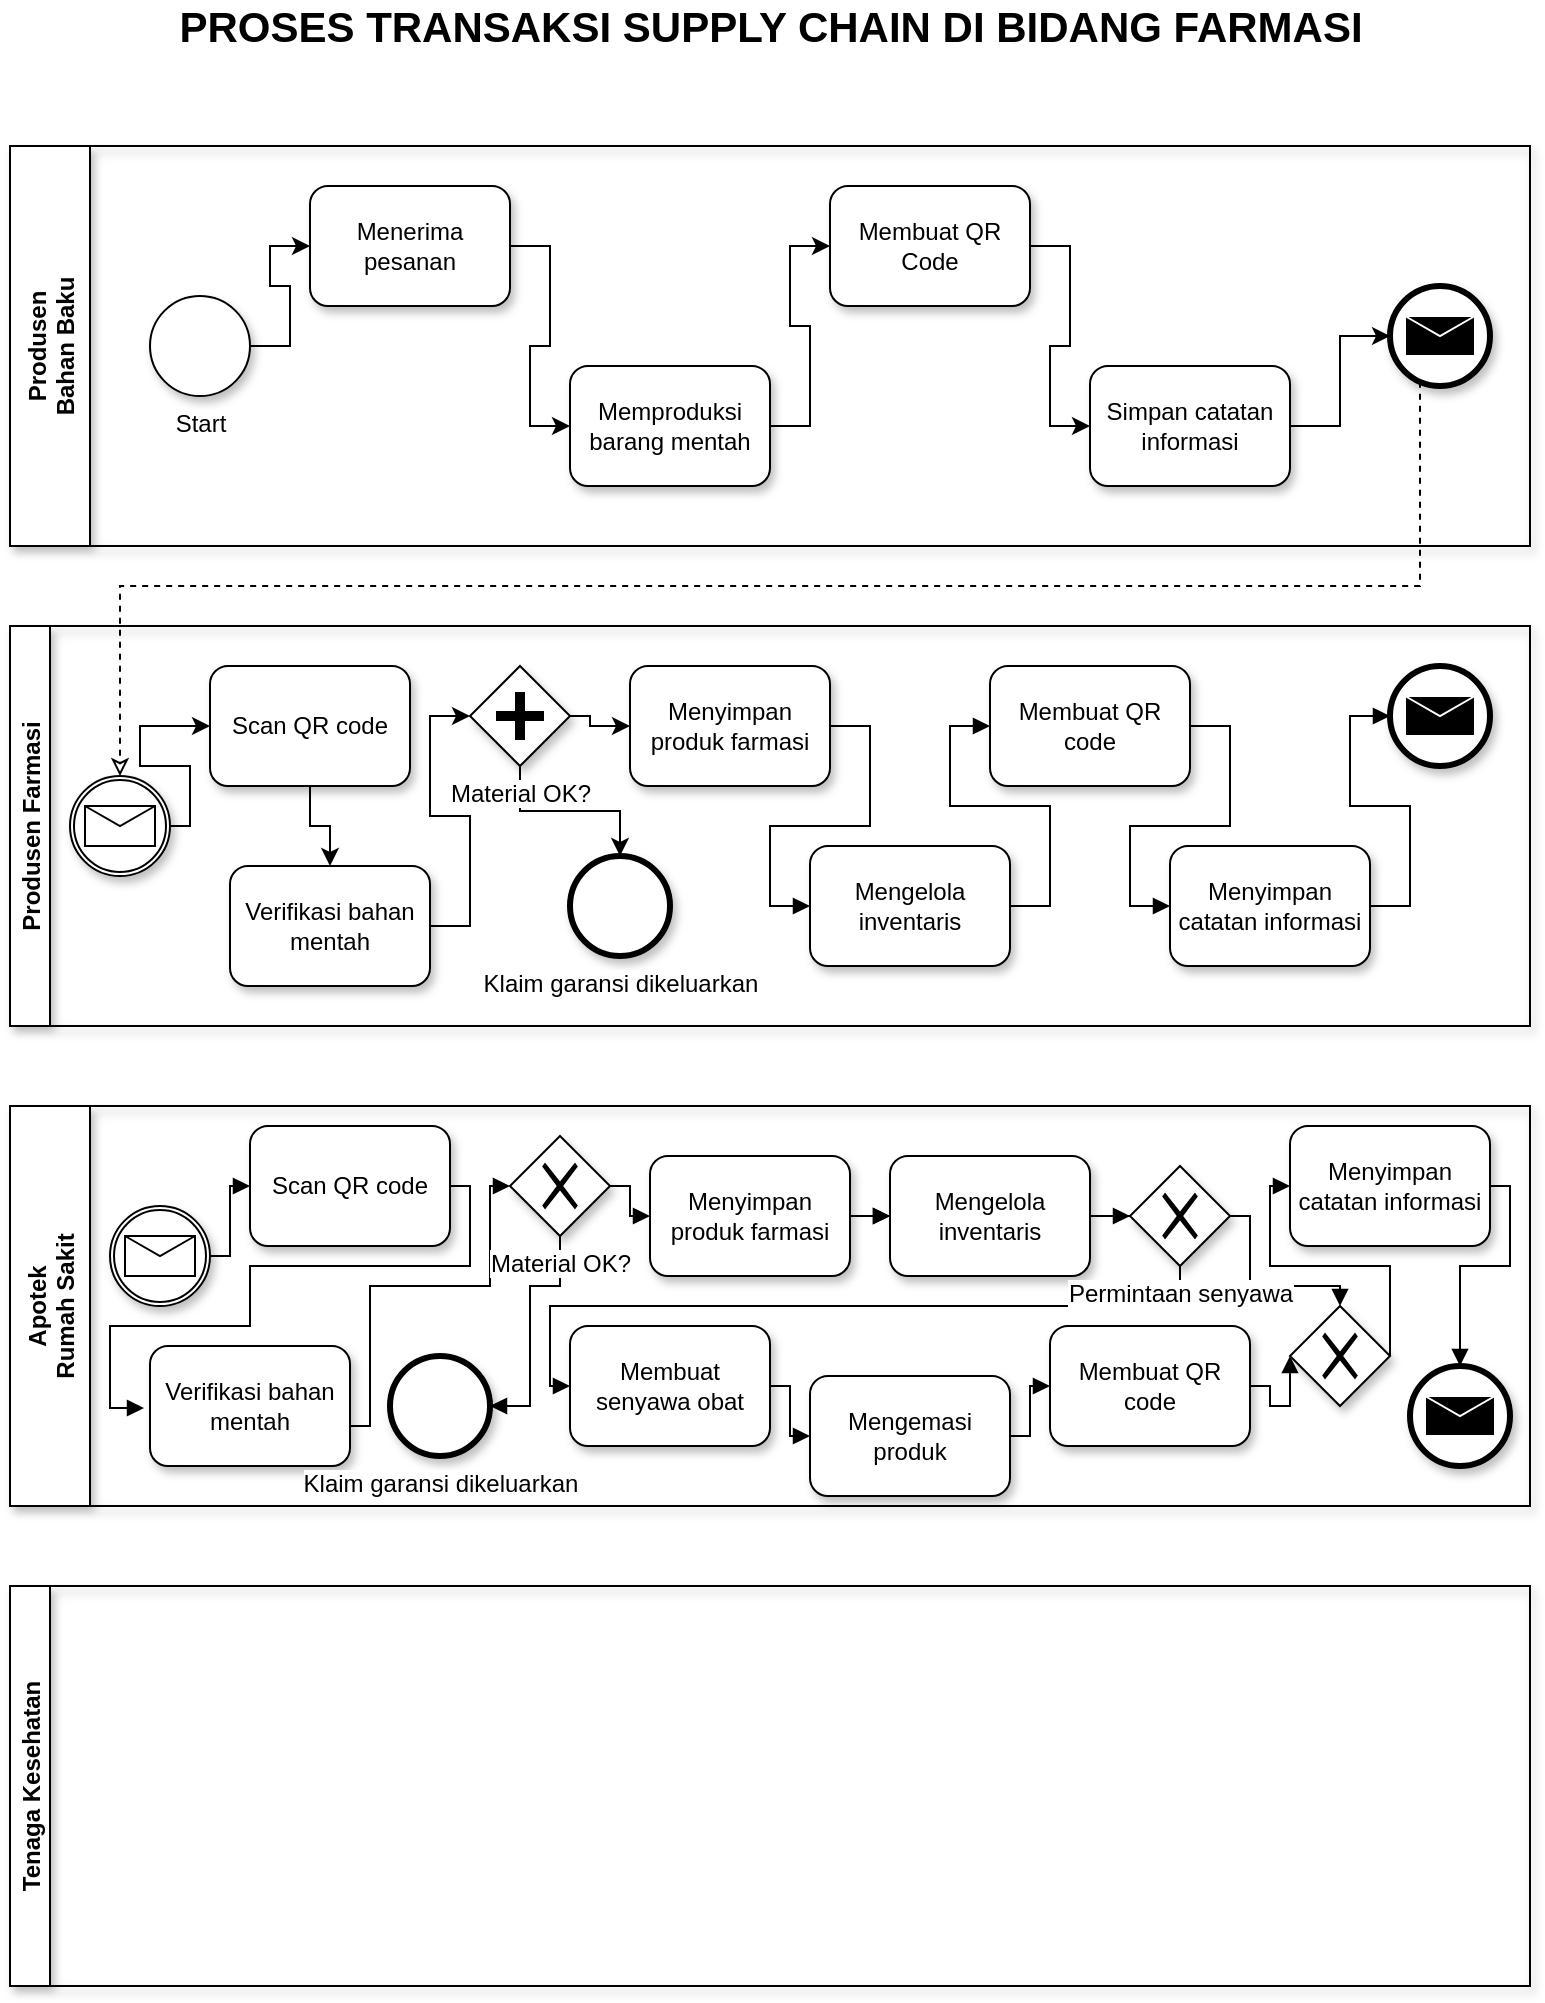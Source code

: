 <mxfile version="13.7.3" type="github">
  <diagram id="F-RFFmZH9w4QIyTJf53x" name="Page-1">
    <mxGraphModel dx="723" dy="379" grid="1" gridSize="10" guides="1" tooltips="1" connect="1" arrows="1" fold="1" page="1" pageScale="1" pageWidth="850" pageHeight="1100" math="0" shadow="0">
      <root>
        <mxCell id="0" />
        <mxCell id="1" parent="0" />
        <mxCell id="js7K2ZC_KKVjjp7KWJBL-1" value="Produsen &#xa;Bahan Baku" style="swimlane;startSize=40;horizontal=0;shadow=1;" vertex="1" parent="1">
          <mxGeometry x="40" y="120" width="760" height="200" as="geometry" />
        </mxCell>
        <mxCell id="js7K2ZC_KKVjjp7KWJBL-2" value="Produsen Farmasi" style="swimlane;startSize=20;horizontal=0;shadow=1;" vertex="1" parent="1">
          <mxGeometry x="40" y="360" width="760" height="200" as="geometry" />
        </mxCell>
        <mxCell id="js7K2ZC_KKVjjp7KWJBL-3" value="Apotek &#xa;Rumah Sakit" style="swimlane;startSize=40;horizontal=0;shadow=1;" vertex="1" parent="1">
          <mxGeometry x="40" y="600" width="760" height="200" as="geometry" />
        </mxCell>
        <mxCell id="js7K2ZC_KKVjjp7KWJBL-4" value="Tenaga Kesehatan" style="swimlane;startSize=20;horizontal=0;shadow=1;" vertex="1" parent="1">
          <mxGeometry x="40" y="840" width="760" height="200" as="geometry" />
        </mxCell>
        <mxCell id="js7K2ZC_KKVjjp7KWJBL-5" value="&lt;font style=&quot;font-size: 21px&quot;&gt;&lt;b&gt;PROSES TRANSAKSI SUPPLY CHAIN DI BIDANG FARMASI&lt;br&gt;&lt;/b&gt;&lt;/font&gt;" style="text;html=1;align=center;verticalAlign=middle;resizable=0;points=[];autosize=1;" vertex="1" parent="1">
          <mxGeometry x="60" y="50" width="720" height="20" as="geometry" />
        </mxCell>
        <mxCell id="js7K2ZC_KKVjjp7KWJBL-12" style="edgeStyle=orthogonalEdgeStyle;rounded=0;orthogonalLoop=1;jettySize=auto;html=1;endArrow=classic;endFill=1;" edge="1" parent="1" source="js7K2ZC_KKVjjp7KWJBL-6" target="js7K2ZC_KKVjjp7KWJBL-7">
          <mxGeometry relative="1" as="geometry">
            <Array as="points">
              <mxPoint x="180" y="220" />
              <mxPoint x="180" y="190" />
              <mxPoint x="170" y="190" />
              <mxPoint x="170" y="170" />
            </Array>
          </mxGeometry>
        </mxCell>
        <mxCell id="js7K2ZC_KKVjjp7KWJBL-6" value="Start" style="shape=mxgraph.bpmn.shape;html=1;verticalLabelPosition=bottom;labelBackgroundColor=#ffffff;verticalAlign=top;align=center;perimeter=ellipsePerimeter;outlineConnect=0;outline=standard;symbol=general;shadow=1;" vertex="1" parent="1">
          <mxGeometry x="110" y="195" width="50" height="50" as="geometry" />
        </mxCell>
        <mxCell id="js7K2ZC_KKVjjp7KWJBL-13" style="edgeStyle=orthogonalEdgeStyle;rounded=0;orthogonalLoop=1;jettySize=auto;html=1;entryX=0;entryY=0.5;entryDx=0;entryDy=0;endArrow=classic;endFill=1;" edge="1" parent="1" source="js7K2ZC_KKVjjp7KWJBL-7" target="js7K2ZC_KKVjjp7KWJBL-8">
          <mxGeometry relative="1" as="geometry" />
        </mxCell>
        <mxCell id="js7K2ZC_KKVjjp7KWJBL-7" value="Menerima pesanan" style="shape=ext;rounded=1;html=1;whiteSpace=wrap;shadow=1;" vertex="1" parent="1">
          <mxGeometry x="190" y="140" width="100" height="60" as="geometry" />
        </mxCell>
        <mxCell id="js7K2ZC_KKVjjp7KWJBL-16" style="edgeStyle=orthogonalEdgeStyle;rounded=0;orthogonalLoop=1;jettySize=auto;html=1;entryX=0;entryY=0.5;entryDx=0;entryDy=0;endArrow=classic;endFill=1;" edge="1" parent="1" source="js7K2ZC_KKVjjp7KWJBL-8" target="js7K2ZC_KKVjjp7KWJBL-9">
          <mxGeometry relative="1" as="geometry" />
        </mxCell>
        <mxCell id="js7K2ZC_KKVjjp7KWJBL-8" value="Memproduksi barang mentah" style="shape=ext;rounded=1;html=1;whiteSpace=wrap;shadow=1;" vertex="1" parent="1">
          <mxGeometry x="320" y="230" width="100" height="60" as="geometry" />
        </mxCell>
        <mxCell id="js7K2ZC_KKVjjp7KWJBL-17" style="edgeStyle=orthogonalEdgeStyle;rounded=0;orthogonalLoop=1;jettySize=auto;html=1;entryX=0;entryY=0.5;entryDx=0;entryDy=0;endArrow=classic;endFill=1;" edge="1" parent="1" source="js7K2ZC_KKVjjp7KWJBL-9" target="js7K2ZC_KKVjjp7KWJBL-10">
          <mxGeometry relative="1" as="geometry" />
        </mxCell>
        <mxCell id="js7K2ZC_KKVjjp7KWJBL-9" value="Membuat QR Code" style="shape=ext;rounded=1;html=1;whiteSpace=wrap;shadow=1;" vertex="1" parent="1">
          <mxGeometry x="450" y="140" width="100" height="60" as="geometry" />
        </mxCell>
        <mxCell id="js7K2ZC_KKVjjp7KWJBL-18" style="edgeStyle=orthogonalEdgeStyle;rounded=0;orthogonalLoop=1;jettySize=auto;html=1;endArrow=classic;endFill=1;" edge="1" parent="1" source="js7K2ZC_KKVjjp7KWJBL-10" target="js7K2ZC_KKVjjp7KWJBL-11">
          <mxGeometry relative="1" as="geometry" />
        </mxCell>
        <mxCell id="js7K2ZC_KKVjjp7KWJBL-10" value="Simpan catatan informasi" style="shape=ext;rounded=1;html=1;whiteSpace=wrap;shadow=1;" vertex="1" parent="1">
          <mxGeometry x="580" y="230" width="100" height="60" as="geometry" />
        </mxCell>
        <mxCell id="js7K2ZC_KKVjjp7KWJBL-62" style="edgeStyle=orthogonalEdgeStyle;rounded=0;orthogonalLoop=1;jettySize=auto;html=1;endArrow=classic;endFill=0;dashed=1;" edge="1" parent="1" source="js7K2ZC_KKVjjp7KWJBL-11" target="js7K2ZC_KKVjjp7KWJBL-19">
          <mxGeometry relative="1" as="geometry">
            <Array as="points">
              <mxPoint x="745" y="340" />
              <mxPoint x="95" y="340" />
            </Array>
          </mxGeometry>
        </mxCell>
        <mxCell id="js7K2ZC_KKVjjp7KWJBL-11" value="" style="shape=mxgraph.bpmn.shape;html=1;verticalLabelPosition=bottom;labelBackgroundColor=#ffffff;verticalAlign=top;align=center;perimeter=ellipsePerimeter;outlineConnect=0;outline=end;symbol=message;shadow=1;" vertex="1" parent="1">
          <mxGeometry x="730" y="190" width="50" height="50" as="geometry" />
        </mxCell>
        <mxCell id="js7K2ZC_KKVjjp7KWJBL-35" style="edgeStyle=orthogonalEdgeStyle;rounded=0;orthogonalLoop=1;jettySize=auto;html=1;endArrow=classic;endFill=1;" edge="1" parent="1" source="js7K2ZC_KKVjjp7KWJBL-19" target="js7K2ZC_KKVjjp7KWJBL-20">
          <mxGeometry relative="1" as="geometry">
            <Array as="points">
              <mxPoint x="130" y="460" />
              <mxPoint x="130" y="430" />
              <mxPoint x="105" y="430" />
              <mxPoint x="105" y="410" />
            </Array>
          </mxGeometry>
        </mxCell>
        <mxCell id="js7K2ZC_KKVjjp7KWJBL-19" value="" style="shape=mxgraph.bpmn.shape;html=1;verticalLabelPosition=bottom;labelBackgroundColor=#ffffff;verticalAlign=top;align=center;perimeter=ellipsePerimeter;outlineConnect=0;outline=catching;symbol=message;shadow=1;" vertex="1" parent="1">
          <mxGeometry x="70" y="435" width="50" height="50" as="geometry" />
        </mxCell>
        <mxCell id="js7K2ZC_KKVjjp7KWJBL-36" style="edgeStyle=orthogonalEdgeStyle;rounded=0;orthogonalLoop=1;jettySize=auto;html=1;endArrow=classic;endFill=1;" edge="1" parent="1" source="js7K2ZC_KKVjjp7KWJBL-20" target="js7K2ZC_KKVjjp7KWJBL-27">
          <mxGeometry relative="1" as="geometry" />
        </mxCell>
        <mxCell id="js7K2ZC_KKVjjp7KWJBL-20" value="Scan QR code" style="shape=ext;rounded=1;html=1;whiteSpace=wrap;shadow=1;" vertex="1" parent="1">
          <mxGeometry x="140" y="380" width="100" height="60" as="geometry" />
        </mxCell>
        <mxCell id="js7K2ZC_KKVjjp7KWJBL-38" style="edgeStyle=orthogonalEdgeStyle;rounded=0;orthogonalLoop=1;jettySize=auto;html=1;endArrow=classic;endFill=1;entryX=0;entryY=0.5;entryDx=0;entryDy=0;" edge="1" parent="1" source="js7K2ZC_KKVjjp7KWJBL-24" target="js7K2ZC_KKVjjp7KWJBL-28">
          <mxGeometry relative="1" as="geometry">
            <Array as="points">
              <mxPoint x="330" y="405" />
              <mxPoint x="330" y="410" />
            </Array>
          </mxGeometry>
        </mxCell>
        <mxCell id="js7K2ZC_KKVjjp7KWJBL-50" style="edgeStyle=orthogonalEdgeStyle;rounded=0;orthogonalLoop=1;jettySize=auto;html=1;endArrow=classic;endFill=1;" edge="1" parent="1" source="js7K2ZC_KKVjjp7KWJBL-24" target="js7K2ZC_KKVjjp7KWJBL-49">
          <mxGeometry relative="1" as="geometry" />
        </mxCell>
        <mxCell id="js7K2ZC_KKVjjp7KWJBL-24" value="Material OK?" style="shape=mxgraph.bpmn.shape;html=1;verticalLabelPosition=bottom;labelBackgroundColor=#ffffff;verticalAlign=top;align=center;perimeter=rhombusPerimeter;background=gateway;outlineConnect=0;outline=none;symbol=parallelGw;shadow=1;" vertex="1" parent="1">
          <mxGeometry x="270" y="380" width="50" height="50" as="geometry" />
        </mxCell>
        <mxCell id="js7K2ZC_KKVjjp7KWJBL-37" style="edgeStyle=orthogonalEdgeStyle;rounded=0;orthogonalLoop=1;jettySize=auto;html=1;entryX=0;entryY=0.5;entryDx=0;entryDy=0;endArrow=classic;endFill=1;" edge="1" parent="1" source="js7K2ZC_KKVjjp7KWJBL-27" target="js7K2ZC_KKVjjp7KWJBL-24">
          <mxGeometry relative="1" as="geometry" />
        </mxCell>
        <mxCell id="js7K2ZC_KKVjjp7KWJBL-27" value="Verifikasi bahan mentah" style="shape=ext;rounded=1;html=1;whiteSpace=wrap;shadow=1;" vertex="1" parent="1">
          <mxGeometry x="150" y="480" width="100" height="60" as="geometry" />
        </mxCell>
        <mxCell id="js7K2ZC_KKVjjp7KWJBL-65" style="edgeStyle=orthogonalEdgeStyle;rounded=0;orthogonalLoop=1;jettySize=auto;html=1;entryX=0;entryY=0.5;entryDx=0;entryDy=0;endArrow=block;endFill=1;exitX=1;exitY=0.5;exitDx=0;exitDy=0;" edge="1" parent="1" source="js7K2ZC_KKVjjp7KWJBL-28" target="js7K2ZC_KKVjjp7KWJBL-29">
          <mxGeometry relative="1" as="geometry" />
        </mxCell>
        <mxCell id="js7K2ZC_KKVjjp7KWJBL-28" value="Menyimpan produk farmasi" style="shape=ext;rounded=1;html=1;whiteSpace=wrap;shadow=1;" vertex="1" parent="1">
          <mxGeometry x="350" y="380" width="100" height="60" as="geometry" />
        </mxCell>
        <mxCell id="js7K2ZC_KKVjjp7KWJBL-66" style="edgeStyle=orthogonalEdgeStyle;rounded=0;orthogonalLoop=1;jettySize=auto;html=1;entryX=0;entryY=0.5;entryDx=0;entryDy=0;endArrow=block;endFill=1;exitX=1;exitY=0.5;exitDx=0;exitDy=0;" edge="1" parent="1" source="js7K2ZC_KKVjjp7KWJBL-29" target="js7K2ZC_KKVjjp7KWJBL-33">
          <mxGeometry relative="1" as="geometry" />
        </mxCell>
        <mxCell id="js7K2ZC_KKVjjp7KWJBL-29" value="Mengelola inventaris" style="shape=ext;rounded=1;html=1;whiteSpace=wrap;shadow=1;" vertex="1" parent="1">
          <mxGeometry x="440" y="470" width="100" height="60" as="geometry" />
        </mxCell>
        <mxCell id="js7K2ZC_KKVjjp7KWJBL-67" style="edgeStyle=orthogonalEdgeStyle;rounded=0;orthogonalLoop=1;jettySize=auto;html=1;entryX=0;entryY=0.5;entryDx=0;entryDy=0;endArrow=block;endFill=1;exitX=1;exitY=0.5;exitDx=0;exitDy=0;" edge="1" parent="1" source="js7K2ZC_KKVjjp7KWJBL-33" target="js7K2ZC_KKVjjp7KWJBL-34">
          <mxGeometry relative="1" as="geometry" />
        </mxCell>
        <mxCell id="js7K2ZC_KKVjjp7KWJBL-33" value="Membuat QR code" style="shape=ext;rounded=1;html=1;whiteSpace=wrap;shadow=1;" vertex="1" parent="1">
          <mxGeometry x="530" y="380" width="100" height="60" as="geometry" />
        </mxCell>
        <mxCell id="js7K2ZC_KKVjjp7KWJBL-69" style="edgeStyle=orthogonalEdgeStyle;rounded=0;orthogonalLoop=1;jettySize=auto;html=1;entryX=0;entryY=0.5;entryDx=0;entryDy=0;endArrow=block;endFill=1;exitX=1;exitY=0.5;exitDx=0;exitDy=0;" edge="1" parent="1" source="js7K2ZC_KKVjjp7KWJBL-34" target="js7K2ZC_KKVjjp7KWJBL-60">
          <mxGeometry relative="1" as="geometry" />
        </mxCell>
        <mxCell id="js7K2ZC_KKVjjp7KWJBL-34" value="Menyimpan catatan informasi" style="shape=ext;rounded=1;html=1;whiteSpace=wrap;shadow=1;" vertex="1" parent="1">
          <mxGeometry x="620" y="470" width="100" height="60" as="geometry" />
        </mxCell>
        <mxCell id="js7K2ZC_KKVjjp7KWJBL-49" value="Klaim garansi dikeluarkan" style="shape=mxgraph.bpmn.shape;html=1;verticalLabelPosition=bottom;labelBackgroundColor=#ffffff;verticalAlign=top;align=center;perimeter=ellipsePerimeter;outlineConnect=0;outline=end;symbol=general;shadow=1;" vertex="1" parent="1">
          <mxGeometry x="320" y="475" width="50" height="50" as="geometry" />
        </mxCell>
        <mxCell id="js7K2ZC_KKVjjp7KWJBL-60" value="" style="shape=mxgraph.bpmn.shape;html=1;verticalLabelPosition=bottom;labelBackgroundColor=#ffffff;verticalAlign=top;align=center;perimeter=ellipsePerimeter;outlineConnect=0;outline=end;symbol=message;shadow=1;" vertex="1" parent="1">
          <mxGeometry x="730" y="380" width="50" height="50" as="geometry" />
        </mxCell>
        <mxCell id="js7K2ZC_KKVjjp7KWJBL-82" style="edgeStyle=orthogonalEdgeStyle;rounded=0;orthogonalLoop=1;jettySize=auto;html=1;endArrow=block;endFill=1;exitX=1;exitY=0.5;exitDx=0;exitDy=0;" edge="1" parent="1" source="js7K2ZC_KKVjjp7KWJBL-70" target="js7K2ZC_KKVjjp7KWJBL-71">
          <mxGeometry relative="1" as="geometry">
            <Array as="points">
              <mxPoint x="150" y="675" />
              <mxPoint x="150" y="640" />
            </Array>
          </mxGeometry>
        </mxCell>
        <mxCell id="js7K2ZC_KKVjjp7KWJBL-70" value="" style="shape=mxgraph.bpmn.shape;html=1;verticalLabelPosition=bottom;labelBackgroundColor=#ffffff;verticalAlign=top;align=center;perimeter=ellipsePerimeter;outlineConnect=0;outline=catching;symbol=message;shadow=1;" vertex="1" parent="1">
          <mxGeometry x="90" y="650" width="50" height="50" as="geometry" />
        </mxCell>
        <mxCell id="js7K2ZC_KKVjjp7KWJBL-83" style="edgeStyle=orthogonalEdgeStyle;rounded=0;orthogonalLoop=1;jettySize=auto;html=1;endArrow=block;endFill=1;exitX=1;exitY=0.5;exitDx=0;exitDy=0;" edge="1" parent="1" source="js7K2ZC_KKVjjp7KWJBL-71">
          <mxGeometry relative="1" as="geometry">
            <mxPoint x="107" y="751" as="targetPoint" />
            <Array as="points">
              <mxPoint x="270" y="640" />
              <mxPoint x="270" y="680" />
              <mxPoint x="160" y="680" />
              <mxPoint x="160" y="710" />
              <mxPoint x="90" y="710" />
              <mxPoint x="90" y="751" />
            </Array>
          </mxGeometry>
        </mxCell>
        <mxCell id="js7K2ZC_KKVjjp7KWJBL-71" value="Scan QR code" style="shape=ext;rounded=1;html=1;whiteSpace=wrap;shadow=1;" vertex="1" parent="1">
          <mxGeometry x="160" y="610" width="100" height="60" as="geometry" />
        </mxCell>
        <mxCell id="js7K2ZC_KKVjjp7KWJBL-84" style="edgeStyle=orthogonalEdgeStyle;rounded=0;orthogonalLoop=1;jettySize=auto;html=1;endArrow=block;endFill=1;exitX=1;exitY=0.5;exitDx=0;exitDy=0;" edge="1" parent="1" source="js7K2ZC_KKVjjp7KWJBL-72" target="js7K2ZC_KKVjjp7KWJBL-108">
          <mxGeometry relative="1" as="geometry">
            <mxPoint x="230" y="763" as="sourcePoint" />
            <mxPoint x="290" y="640" as="targetPoint" />
            <Array as="points">
              <mxPoint x="210" y="760" />
              <mxPoint x="220" y="760" />
              <mxPoint x="220" y="690" />
              <mxPoint x="280" y="690" />
              <mxPoint x="280" y="640" />
            </Array>
          </mxGeometry>
        </mxCell>
        <mxCell id="js7K2ZC_KKVjjp7KWJBL-72" value="Verifikasi bahan mentah" style="shape=ext;rounded=1;html=1;whiteSpace=wrap;shadow=1;" vertex="1" parent="1">
          <mxGeometry x="110" y="720" width="100" height="60" as="geometry" />
        </mxCell>
        <mxCell id="js7K2ZC_KKVjjp7KWJBL-85" style="edgeStyle=orthogonalEdgeStyle;rounded=0;orthogonalLoop=1;jettySize=auto;html=1;endArrow=block;endFill=1;" edge="1" parent="1" source="js7K2ZC_KKVjjp7KWJBL-108" target="js7K2ZC_KKVjjp7KWJBL-75">
          <mxGeometry relative="1" as="geometry">
            <mxPoint x="340" y="640" as="sourcePoint" />
            <Array as="points">
              <mxPoint x="350" y="640" />
              <mxPoint x="350" y="655" />
            </Array>
          </mxGeometry>
        </mxCell>
        <mxCell id="js7K2ZC_KKVjjp7KWJBL-86" style="edgeStyle=orthogonalEdgeStyle;rounded=0;orthogonalLoop=1;jettySize=auto;html=1;endArrow=block;endFill=1;" edge="1" parent="1" source="js7K2ZC_KKVjjp7KWJBL-108" target="js7K2ZC_KKVjjp7KWJBL-74">
          <mxGeometry relative="1" as="geometry">
            <mxPoint x="315" y="665" as="sourcePoint" />
            <Array as="points">
              <mxPoint x="315" y="690" />
              <mxPoint x="300" y="690" />
              <mxPoint x="300" y="750" />
            </Array>
          </mxGeometry>
        </mxCell>
        <mxCell id="js7K2ZC_KKVjjp7KWJBL-74" value="Klaim garansi dikeluarkan" style="shape=mxgraph.bpmn.shape;html=1;verticalLabelPosition=bottom;labelBackgroundColor=#ffffff;verticalAlign=top;align=center;perimeter=ellipsePerimeter;outlineConnect=0;outline=end;symbol=general;shadow=1;" vertex="1" parent="1">
          <mxGeometry x="230" y="725" width="50" height="50" as="geometry" />
        </mxCell>
        <mxCell id="js7K2ZC_KKVjjp7KWJBL-87" style="edgeStyle=orthogonalEdgeStyle;rounded=0;orthogonalLoop=1;jettySize=auto;html=1;endArrow=block;endFill=1;" edge="1" parent="1" source="js7K2ZC_KKVjjp7KWJBL-75" target="js7K2ZC_KKVjjp7KWJBL-76">
          <mxGeometry relative="1" as="geometry" />
        </mxCell>
        <mxCell id="js7K2ZC_KKVjjp7KWJBL-92" value="" style="edgeStyle=orthogonalEdgeStyle;rounded=0;orthogonalLoop=1;jettySize=auto;html=1;endArrow=block;endFill=1;" edge="1" parent="1" source="js7K2ZC_KKVjjp7KWJBL-75" target="js7K2ZC_KKVjjp7KWJBL-76">
          <mxGeometry relative="1" as="geometry" />
        </mxCell>
        <mxCell id="js7K2ZC_KKVjjp7KWJBL-75" value="Menyimpan produk farmasi" style="shape=ext;rounded=1;html=1;whiteSpace=wrap;shadow=1;" vertex="1" parent="1">
          <mxGeometry x="360" y="625" width="100" height="60" as="geometry" />
        </mxCell>
        <mxCell id="js7K2ZC_KKVjjp7KWJBL-89" style="edgeStyle=orthogonalEdgeStyle;rounded=0;orthogonalLoop=1;jettySize=auto;html=1;endArrow=block;endFill=1;" edge="1" parent="1" source="js7K2ZC_KKVjjp7KWJBL-76" target="js7K2ZC_KKVjjp7KWJBL-111">
          <mxGeometry relative="1" as="geometry">
            <mxPoint x="600.034" y="655.034" as="targetPoint" />
          </mxGeometry>
        </mxCell>
        <mxCell id="js7K2ZC_KKVjjp7KWJBL-76" value="Mengelola inventaris" style="shape=ext;rounded=1;html=1;whiteSpace=wrap;shadow=1;" vertex="1" parent="1">
          <mxGeometry x="480" y="625" width="100" height="60" as="geometry" />
        </mxCell>
        <mxCell id="js7K2ZC_KKVjjp7KWJBL-99" style="edgeStyle=orthogonalEdgeStyle;rounded=0;orthogonalLoop=1;jettySize=auto;html=1;entryX=0;entryY=0.5;entryDx=0;entryDy=0;endArrow=block;endFill=1;" edge="1" parent="1" source="js7K2ZC_KKVjjp7KWJBL-77" target="js7K2ZC_KKVjjp7KWJBL-97">
          <mxGeometry relative="1" as="geometry">
            <Array as="points">
              <mxPoint x="670" y="740" />
              <mxPoint x="670" y="750" />
              <mxPoint x="680" y="750" />
            </Array>
          </mxGeometry>
        </mxCell>
        <mxCell id="js7K2ZC_KKVjjp7KWJBL-77" value="Membuat QR code" style="shape=ext;rounded=1;html=1;whiteSpace=wrap;shadow=1;" vertex="1" parent="1">
          <mxGeometry x="560" y="710" width="100" height="60" as="geometry" />
        </mxCell>
        <mxCell id="js7K2ZC_KKVjjp7KWJBL-107" style="edgeStyle=orthogonalEdgeStyle;rounded=0;orthogonalLoop=1;jettySize=auto;html=1;endArrow=block;endFill=1;exitX=1;exitY=0.5;exitDx=0;exitDy=0;" edge="1" parent="1" source="js7K2ZC_KKVjjp7KWJBL-78" target="js7K2ZC_KKVjjp7KWJBL-79">
          <mxGeometry relative="1" as="geometry">
            <Array as="points">
              <mxPoint x="790" y="640" />
              <mxPoint x="790" y="680" />
              <mxPoint x="765" y="680" />
            </Array>
          </mxGeometry>
        </mxCell>
        <mxCell id="js7K2ZC_KKVjjp7KWJBL-78" value="Menyimpan catatan informasi" style="shape=ext;rounded=1;html=1;whiteSpace=wrap;shadow=1;" vertex="1" parent="1">
          <mxGeometry x="680" y="610" width="100" height="60" as="geometry" />
        </mxCell>
        <mxCell id="js7K2ZC_KKVjjp7KWJBL-79" value="" style="shape=mxgraph.bpmn.shape;html=1;verticalLabelPosition=bottom;labelBackgroundColor=#ffffff;verticalAlign=top;align=center;perimeter=ellipsePerimeter;outlineConnect=0;outline=end;symbol=message;shadow=1;" vertex="1" parent="1">
          <mxGeometry x="740" y="730" width="50" height="50" as="geometry" />
        </mxCell>
        <mxCell id="js7K2ZC_KKVjjp7KWJBL-102" style="edgeStyle=orthogonalEdgeStyle;rounded=0;orthogonalLoop=1;jettySize=auto;html=1;endArrow=block;endFill=1;entryX=0;entryY=0.5;entryDx=0;entryDy=0;" edge="1" parent="1" source="js7K2ZC_KKVjjp7KWJBL-80" target="js7K2ZC_KKVjjp7KWJBL-77">
          <mxGeometry relative="1" as="geometry">
            <mxPoint x="570" y="740" as="targetPoint" />
            <Array as="points">
              <mxPoint x="550" y="765" />
              <mxPoint x="550" y="740" />
            </Array>
          </mxGeometry>
        </mxCell>
        <mxCell id="js7K2ZC_KKVjjp7KWJBL-80" value="Mengemasi produk " style="shape=ext;rounded=1;html=1;whiteSpace=wrap;shadow=1;" vertex="1" parent="1">
          <mxGeometry x="440" y="735" width="100" height="60" as="geometry" />
        </mxCell>
        <mxCell id="js7K2ZC_KKVjjp7KWJBL-95" style="edgeStyle=orthogonalEdgeStyle;rounded=0;orthogonalLoop=1;jettySize=auto;html=1;endArrow=block;endFill=1;entryX=0;entryY=0.5;entryDx=0;entryDy=0;" edge="1" parent="1" source="js7K2ZC_KKVjjp7KWJBL-81" target="js7K2ZC_KKVjjp7KWJBL-80">
          <mxGeometry relative="1" as="geometry">
            <Array as="points">
              <mxPoint x="430" y="740" />
              <mxPoint x="430" y="765" />
            </Array>
          </mxGeometry>
        </mxCell>
        <mxCell id="js7K2ZC_KKVjjp7KWJBL-81" value="Membuat senyawa obat" style="shape=ext;rounded=1;html=1;whiteSpace=wrap;shadow=1;" vertex="1" parent="1">
          <mxGeometry x="320" y="710" width="100" height="60" as="geometry" />
        </mxCell>
        <mxCell id="js7K2ZC_KKVjjp7KWJBL-90" style="edgeStyle=orthogonalEdgeStyle;rounded=0;orthogonalLoop=1;jettySize=auto;html=1;entryX=0;entryY=0.5;entryDx=0;entryDy=0;endArrow=block;endFill=1;" edge="1" parent="1" source="js7K2ZC_KKVjjp7KWJBL-111" target="js7K2ZC_KKVjjp7KWJBL-81">
          <mxGeometry relative="1" as="geometry">
            <mxPoint x="625" y="680" as="sourcePoint" />
            <Array as="points">
              <mxPoint x="625" y="700" />
              <mxPoint x="310" y="700" />
              <mxPoint x="310" y="740" />
            </Array>
          </mxGeometry>
        </mxCell>
        <mxCell id="js7K2ZC_KKVjjp7KWJBL-98" style="edgeStyle=orthogonalEdgeStyle;rounded=0;orthogonalLoop=1;jettySize=auto;html=1;endArrow=block;endFill=1;entryX=0.5;entryY=0;entryDx=0;entryDy=0;" edge="1" parent="1" source="js7K2ZC_KKVjjp7KWJBL-111" target="js7K2ZC_KKVjjp7KWJBL-97">
          <mxGeometry relative="1" as="geometry">
            <mxPoint x="650" y="655" as="sourcePoint" />
            <Array as="points">
              <mxPoint x="660" y="655" />
              <mxPoint x="660" y="690" />
              <mxPoint x="705" y="690" />
            </Array>
          </mxGeometry>
        </mxCell>
        <mxCell id="js7K2ZC_KKVjjp7KWJBL-115" style="edgeStyle=orthogonalEdgeStyle;rounded=0;orthogonalLoop=1;jettySize=auto;html=1;entryX=0;entryY=0.5;entryDx=0;entryDy=0;endArrow=block;endFill=1;exitX=1;exitY=0.5;exitDx=0;exitDy=0;" edge="1" parent="1" source="js7K2ZC_KKVjjp7KWJBL-97" target="js7K2ZC_KKVjjp7KWJBL-78">
          <mxGeometry relative="1" as="geometry">
            <Array as="points">
              <mxPoint x="730" y="680" />
              <mxPoint x="670" y="680" />
              <mxPoint x="670" y="640" />
            </Array>
          </mxGeometry>
        </mxCell>
        <mxCell id="js7K2ZC_KKVjjp7KWJBL-97" value="" style="shape=mxgraph.bpmn.shape;html=1;verticalLabelPosition=bottom;labelBackgroundColor=#ffffff;verticalAlign=top;align=center;perimeter=rhombusPerimeter;background=gateway;outlineConnect=0;outline=none;symbol=exclusiveGw;shadow=1;" vertex="1" parent="1">
          <mxGeometry x="680" y="700" width="50" height="50" as="geometry" />
        </mxCell>
        <mxCell id="js7K2ZC_KKVjjp7KWJBL-108" value="Material OK?" style="shape=mxgraph.bpmn.shape;html=1;verticalLabelPosition=bottom;labelBackgroundColor=#ffffff;verticalAlign=top;align=center;perimeter=rhombusPerimeter;background=gateway;outlineConnect=0;outline=none;symbol=exclusiveGw;shadow=1;" vertex="1" parent="1">
          <mxGeometry x="290" y="615" width="50" height="50" as="geometry" />
        </mxCell>
        <mxCell id="js7K2ZC_KKVjjp7KWJBL-111" value="Permintaan senyawa" style="shape=mxgraph.bpmn.shape;html=1;verticalLabelPosition=bottom;labelBackgroundColor=#ffffff;verticalAlign=top;align=center;perimeter=rhombusPerimeter;background=gateway;outlineConnect=0;outline=none;symbol=exclusiveGw;shadow=1;" vertex="1" parent="1">
          <mxGeometry x="600" y="630" width="50" height="50" as="geometry" />
        </mxCell>
      </root>
    </mxGraphModel>
  </diagram>
</mxfile>
